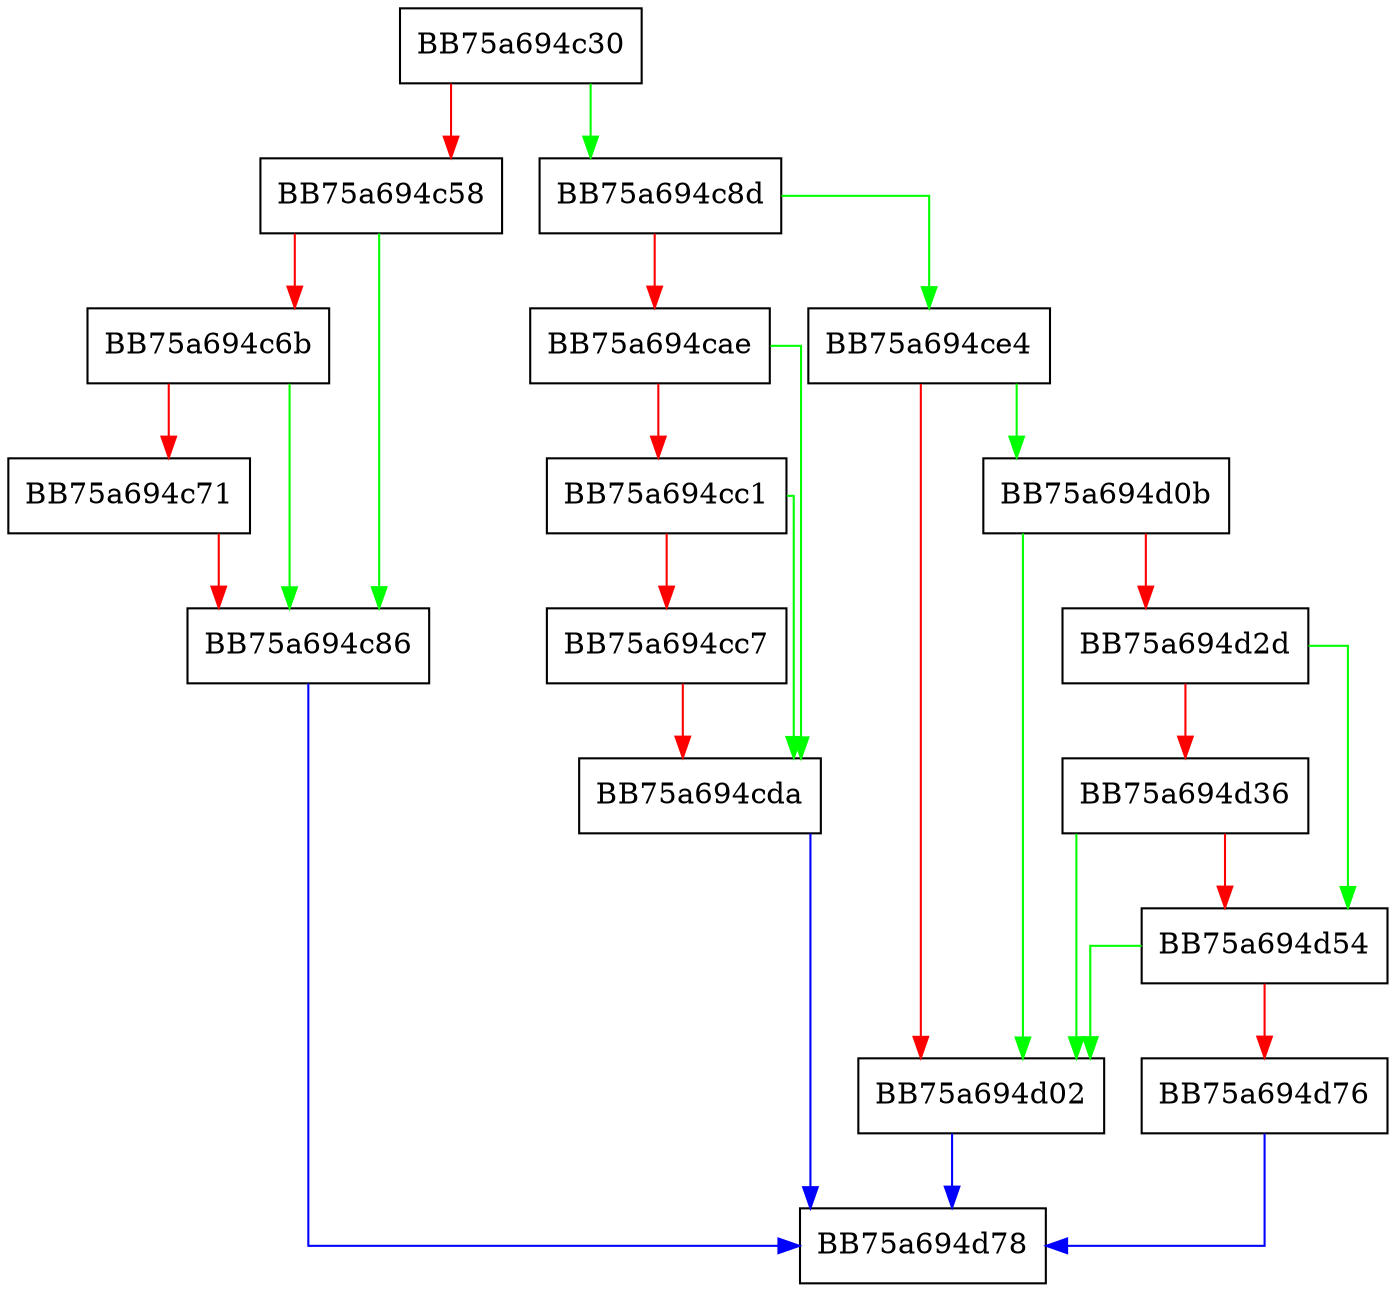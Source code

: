 digraph AddInternalBehavior {
  node [shape="box"];
  graph [splines=ortho];
  BB75a694c30 -> BB75a694c8d [color="green"];
  BB75a694c30 -> BB75a694c58 [color="red"];
  BB75a694c58 -> BB75a694c86 [color="green"];
  BB75a694c58 -> BB75a694c6b [color="red"];
  BB75a694c6b -> BB75a694c86 [color="green"];
  BB75a694c6b -> BB75a694c71 [color="red"];
  BB75a694c71 -> BB75a694c86 [color="red"];
  BB75a694c86 -> BB75a694d78 [color="blue"];
  BB75a694c8d -> BB75a694ce4 [color="green"];
  BB75a694c8d -> BB75a694cae [color="red"];
  BB75a694cae -> BB75a694cda [color="green"];
  BB75a694cae -> BB75a694cc1 [color="red"];
  BB75a694cc1 -> BB75a694cda [color="green"];
  BB75a694cc1 -> BB75a694cc7 [color="red"];
  BB75a694cc7 -> BB75a694cda [color="red"];
  BB75a694cda -> BB75a694d78 [color="blue"];
  BB75a694ce4 -> BB75a694d0b [color="green"];
  BB75a694ce4 -> BB75a694d02 [color="red"];
  BB75a694d02 -> BB75a694d78 [color="blue"];
  BB75a694d0b -> BB75a694d02 [color="green"];
  BB75a694d0b -> BB75a694d2d [color="red"];
  BB75a694d2d -> BB75a694d54 [color="green"];
  BB75a694d2d -> BB75a694d36 [color="red"];
  BB75a694d36 -> BB75a694d02 [color="green"];
  BB75a694d36 -> BB75a694d54 [color="red"];
  BB75a694d54 -> BB75a694d02 [color="green"];
  BB75a694d54 -> BB75a694d76 [color="red"];
  BB75a694d76 -> BB75a694d78 [color="blue"];
}